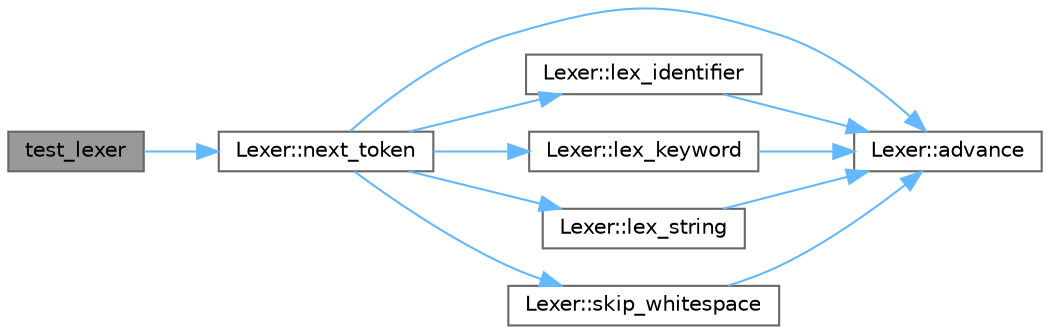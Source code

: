 digraph "test_lexer"
{
 // INTERACTIVE_SVG=YES
 // LATEX_PDF_SIZE
  bgcolor="transparent";
  edge [fontname=Helvetica,fontsize=10,labelfontname=Helvetica,labelfontsize=10];
  node [fontname=Helvetica,fontsize=10,shape=box,height=0.2,width=0.4];
  rankdir="LR";
  Node1 [id="Node000001",label="test_lexer",height=0.2,width=0.4,color="gray40", fillcolor="grey60", style="filled", fontcolor="black",tooltip=" "];
  Node1 -> Node2 [id="edge1_Node000001_Node000002",color="steelblue1",style="solid",tooltip=" "];
  Node2 [id="Node000002",label="Lexer::next_token",height=0.2,width=0.4,color="grey40", fillcolor="white", style="filled",URL="$class_lexer.html#af3512c0a04c13c2a5324bee3ab330349",tooltip=" "];
  Node2 -> Node3 [id="edge2_Node000002_Node000003",color="steelblue1",style="solid",tooltip=" "];
  Node3 [id="Node000003",label="Lexer::advance",height=0.2,width=0.4,color="grey40", fillcolor="white", style="filled",URL="$class_lexer.html#ae75fc1b2d0eb0ed52dbe15f41279e975",tooltip=" "];
  Node2 -> Node4 [id="edge3_Node000002_Node000004",color="steelblue1",style="solid",tooltip=" "];
  Node4 [id="Node000004",label="Lexer::lex_identifier",height=0.2,width=0.4,color="grey40", fillcolor="white", style="filled",URL="$class_lexer.html#a2a331707d3bb91584218c11839895a11",tooltip=" "];
  Node4 -> Node3 [id="edge4_Node000004_Node000003",color="steelblue1",style="solid",tooltip=" "];
  Node2 -> Node5 [id="edge5_Node000002_Node000005",color="steelblue1",style="solid",tooltip=" "];
  Node5 [id="Node000005",label="Lexer::lex_keyword",height=0.2,width=0.4,color="grey40", fillcolor="white", style="filled",URL="$class_lexer.html#aa5141f98eb412325ce6e20be2746f0a7",tooltip=" "];
  Node5 -> Node3 [id="edge6_Node000005_Node000003",color="steelblue1",style="solid",tooltip=" "];
  Node2 -> Node6 [id="edge7_Node000002_Node000006",color="steelblue1",style="solid",tooltip=" "];
  Node6 [id="Node000006",label="Lexer::lex_string",height=0.2,width=0.4,color="grey40", fillcolor="white", style="filled",URL="$class_lexer.html#a0550552d856f4cb0caa9a06889ef6829",tooltip=" "];
  Node6 -> Node3 [id="edge8_Node000006_Node000003",color="steelblue1",style="solid",tooltip=" "];
  Node2 -> Node7 [id="edge9_Node000002_Node000007",color="steelblue1",style="solid",tooltip=" "];
  Node7 [id="Node000007",label="Lexer::skip_whitespace",height=0.2,width=0.4,color="grey40", fillcolor="white", style="filled",URL="$class_lexer.html#a1a5808d256922c4741261ba2ba31327a",tooltip=" "];
  Node7 -> Node3 [id="edge10_Node000007_Node000003",color="steelblue1",style="solid",tooltip=" "];
}
